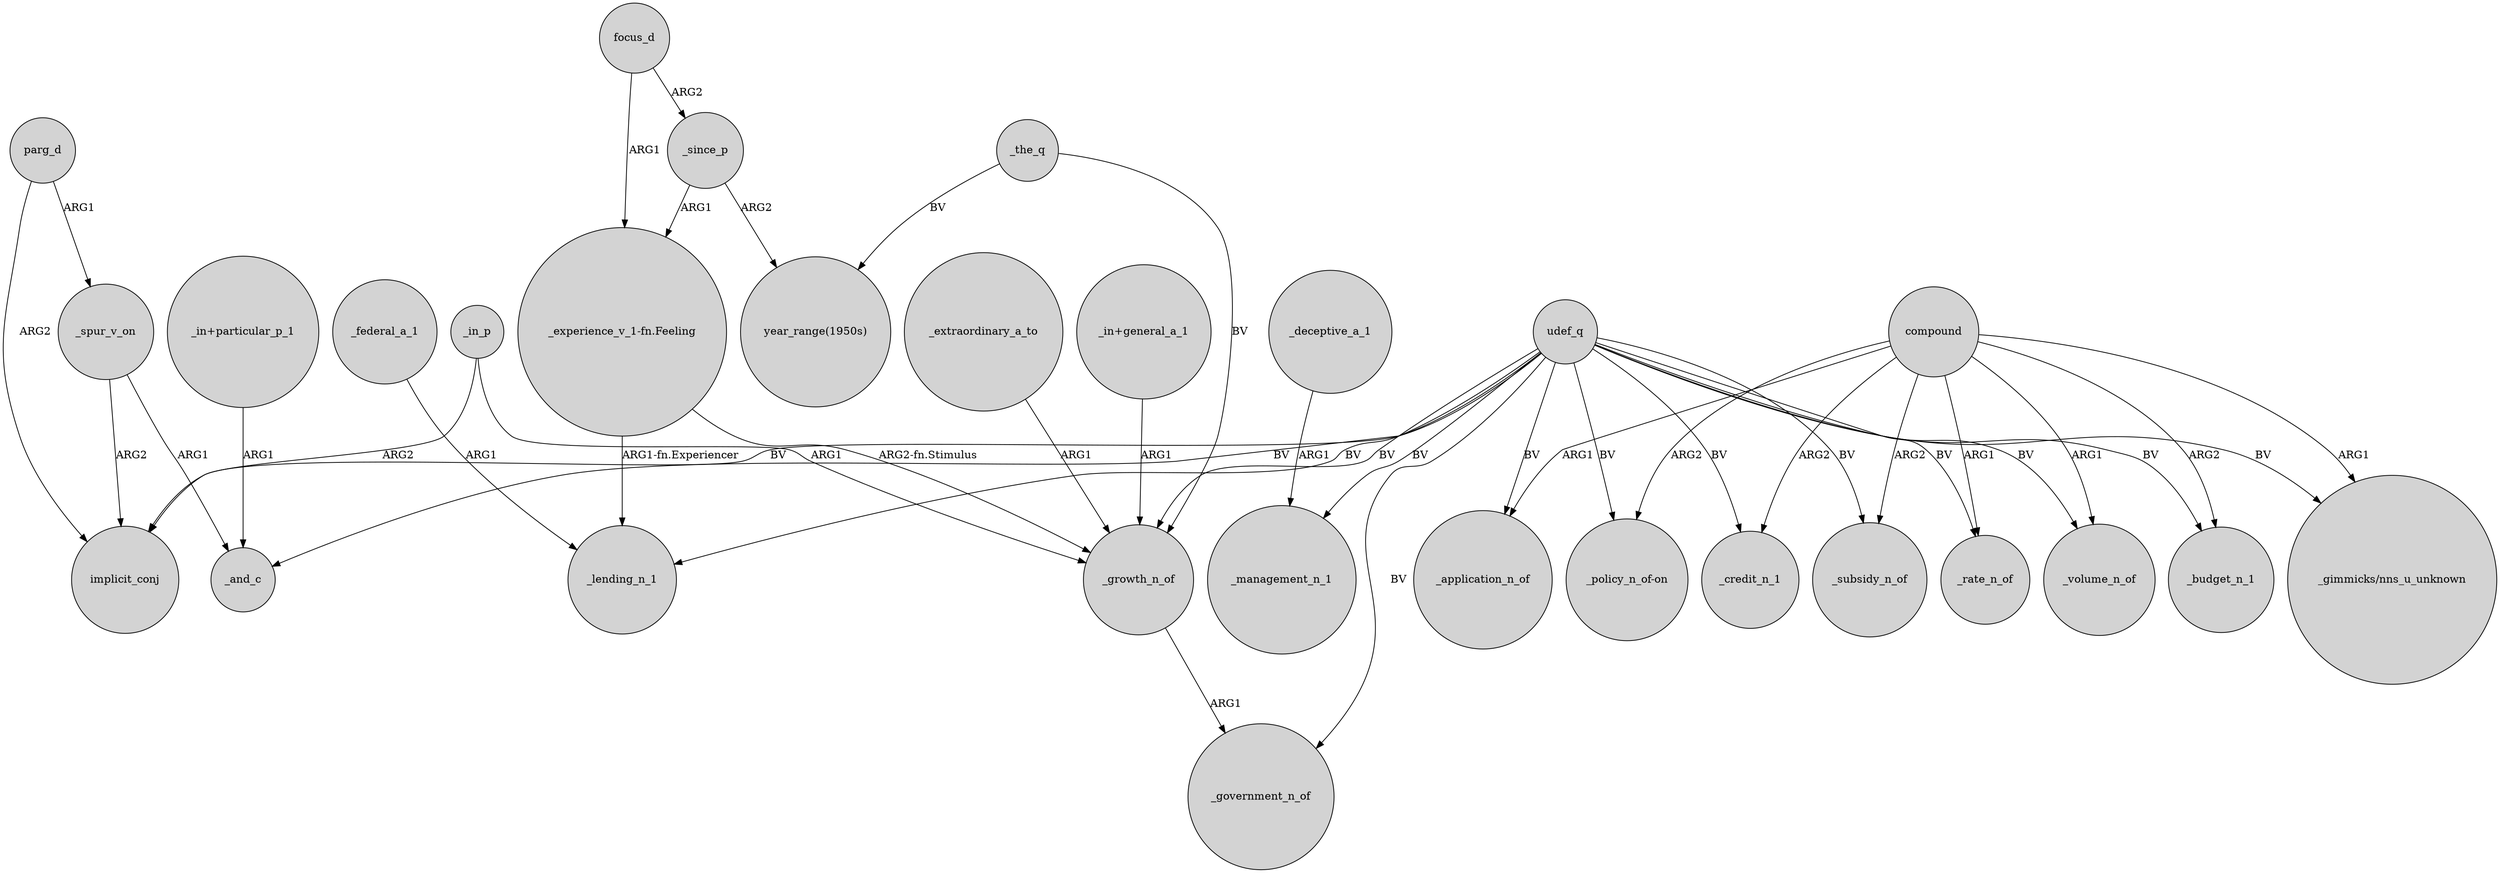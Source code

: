digraph {
	node [shape=circle style=filled]
	focus_d -> _since_p [label=ARG2]
	parg_d -> implicit_conj [label=ARG2]
	parg_d -> _spur_v_on [label=ARG1]
	udef_q -> _lending_n_1 [label=BV]
	_extraordinary_a_to -> _growth_n_of [label=ARG1]
	udef_q -> _credit_n_1 [label=BV]
	udef_q -> _government_n_of [label=BV]
	_growth_n_of -> _government_n_of [label=ARG1]
	compound -> _credit_n_1 [label=ARG2]
	compound -> "_policy_n_of-on" [label=ARG2]
	udef_q -> _volume_n_of [label=BV]
	"_experience_v_1-fn.Feeling" -> _lending_n_1 [label="ARG1-fn.Experiencer"]
	compound -> _rate_n_of [label=ARG1]
	_since_p -> "_experience_v_1-fn.Feeling" [label=ARG1]
	focus_d -> "_experience_v_1-fn.Feeling" [label=ARG1]
	udef_q -> _rate_n_of [label=BV]
	udef_q -> _management_n_1 [label=BV]
	udef_q -> "_policy_n_of-on" [label=BV]
	udef_q -> implicit_conj [label=BV]
	compound -> _budget_n_1 [label=ARG2]
	_since_p -> "year_range(1950s)" [label=ARG2]
	udef_q -> _application_n_of [label=BV]
	compound -> _subsidy_n_of [label=ARG2]
	_deceptive_a_1 -> _management_n_1 [label=ARG1]
	"_in+particular_p_1" -> _and_c [label=ARG1]
	compound -> _application_n_of [label=ARG1]
	udef_q -> "_gimmicks/nns_u_unknown" [label=BV]
	"_experience_v_1-fn.Feeling" -> _growth_n_of [label="ARG2-fn.Stimulus"]
	udef_q -> _budget_n_1 [label=BV]
	_federal_a_1 -> _lending_n_1 [label=ARG1]
	_in_p -> _growth_n_of [label=ARG1]
	_the_q -> _growth_n_of [label=BV]
	_in_p -> implicit_conj [label=ARG2]
	udef_q -> _subsidy_n_of [label=BV]
	_spur_v_on -> implicit_conj [label=ARG2]
	"_in+general_a_1" -> _growth_n_of [label=ARG1]
	udef_q -> _growth_n_of [label=BV]
	udef_q -> _and_c [label=BV]
	_spur_v_on -> _and_c [label=ARG1]
	compound -> _volume_n_of [label=ARG1]
	_the_q -> "year_range(1950s)" [label=BV]
	compound -> "_gimmicks/nns_u_unknown" [label=ARG1]
}
